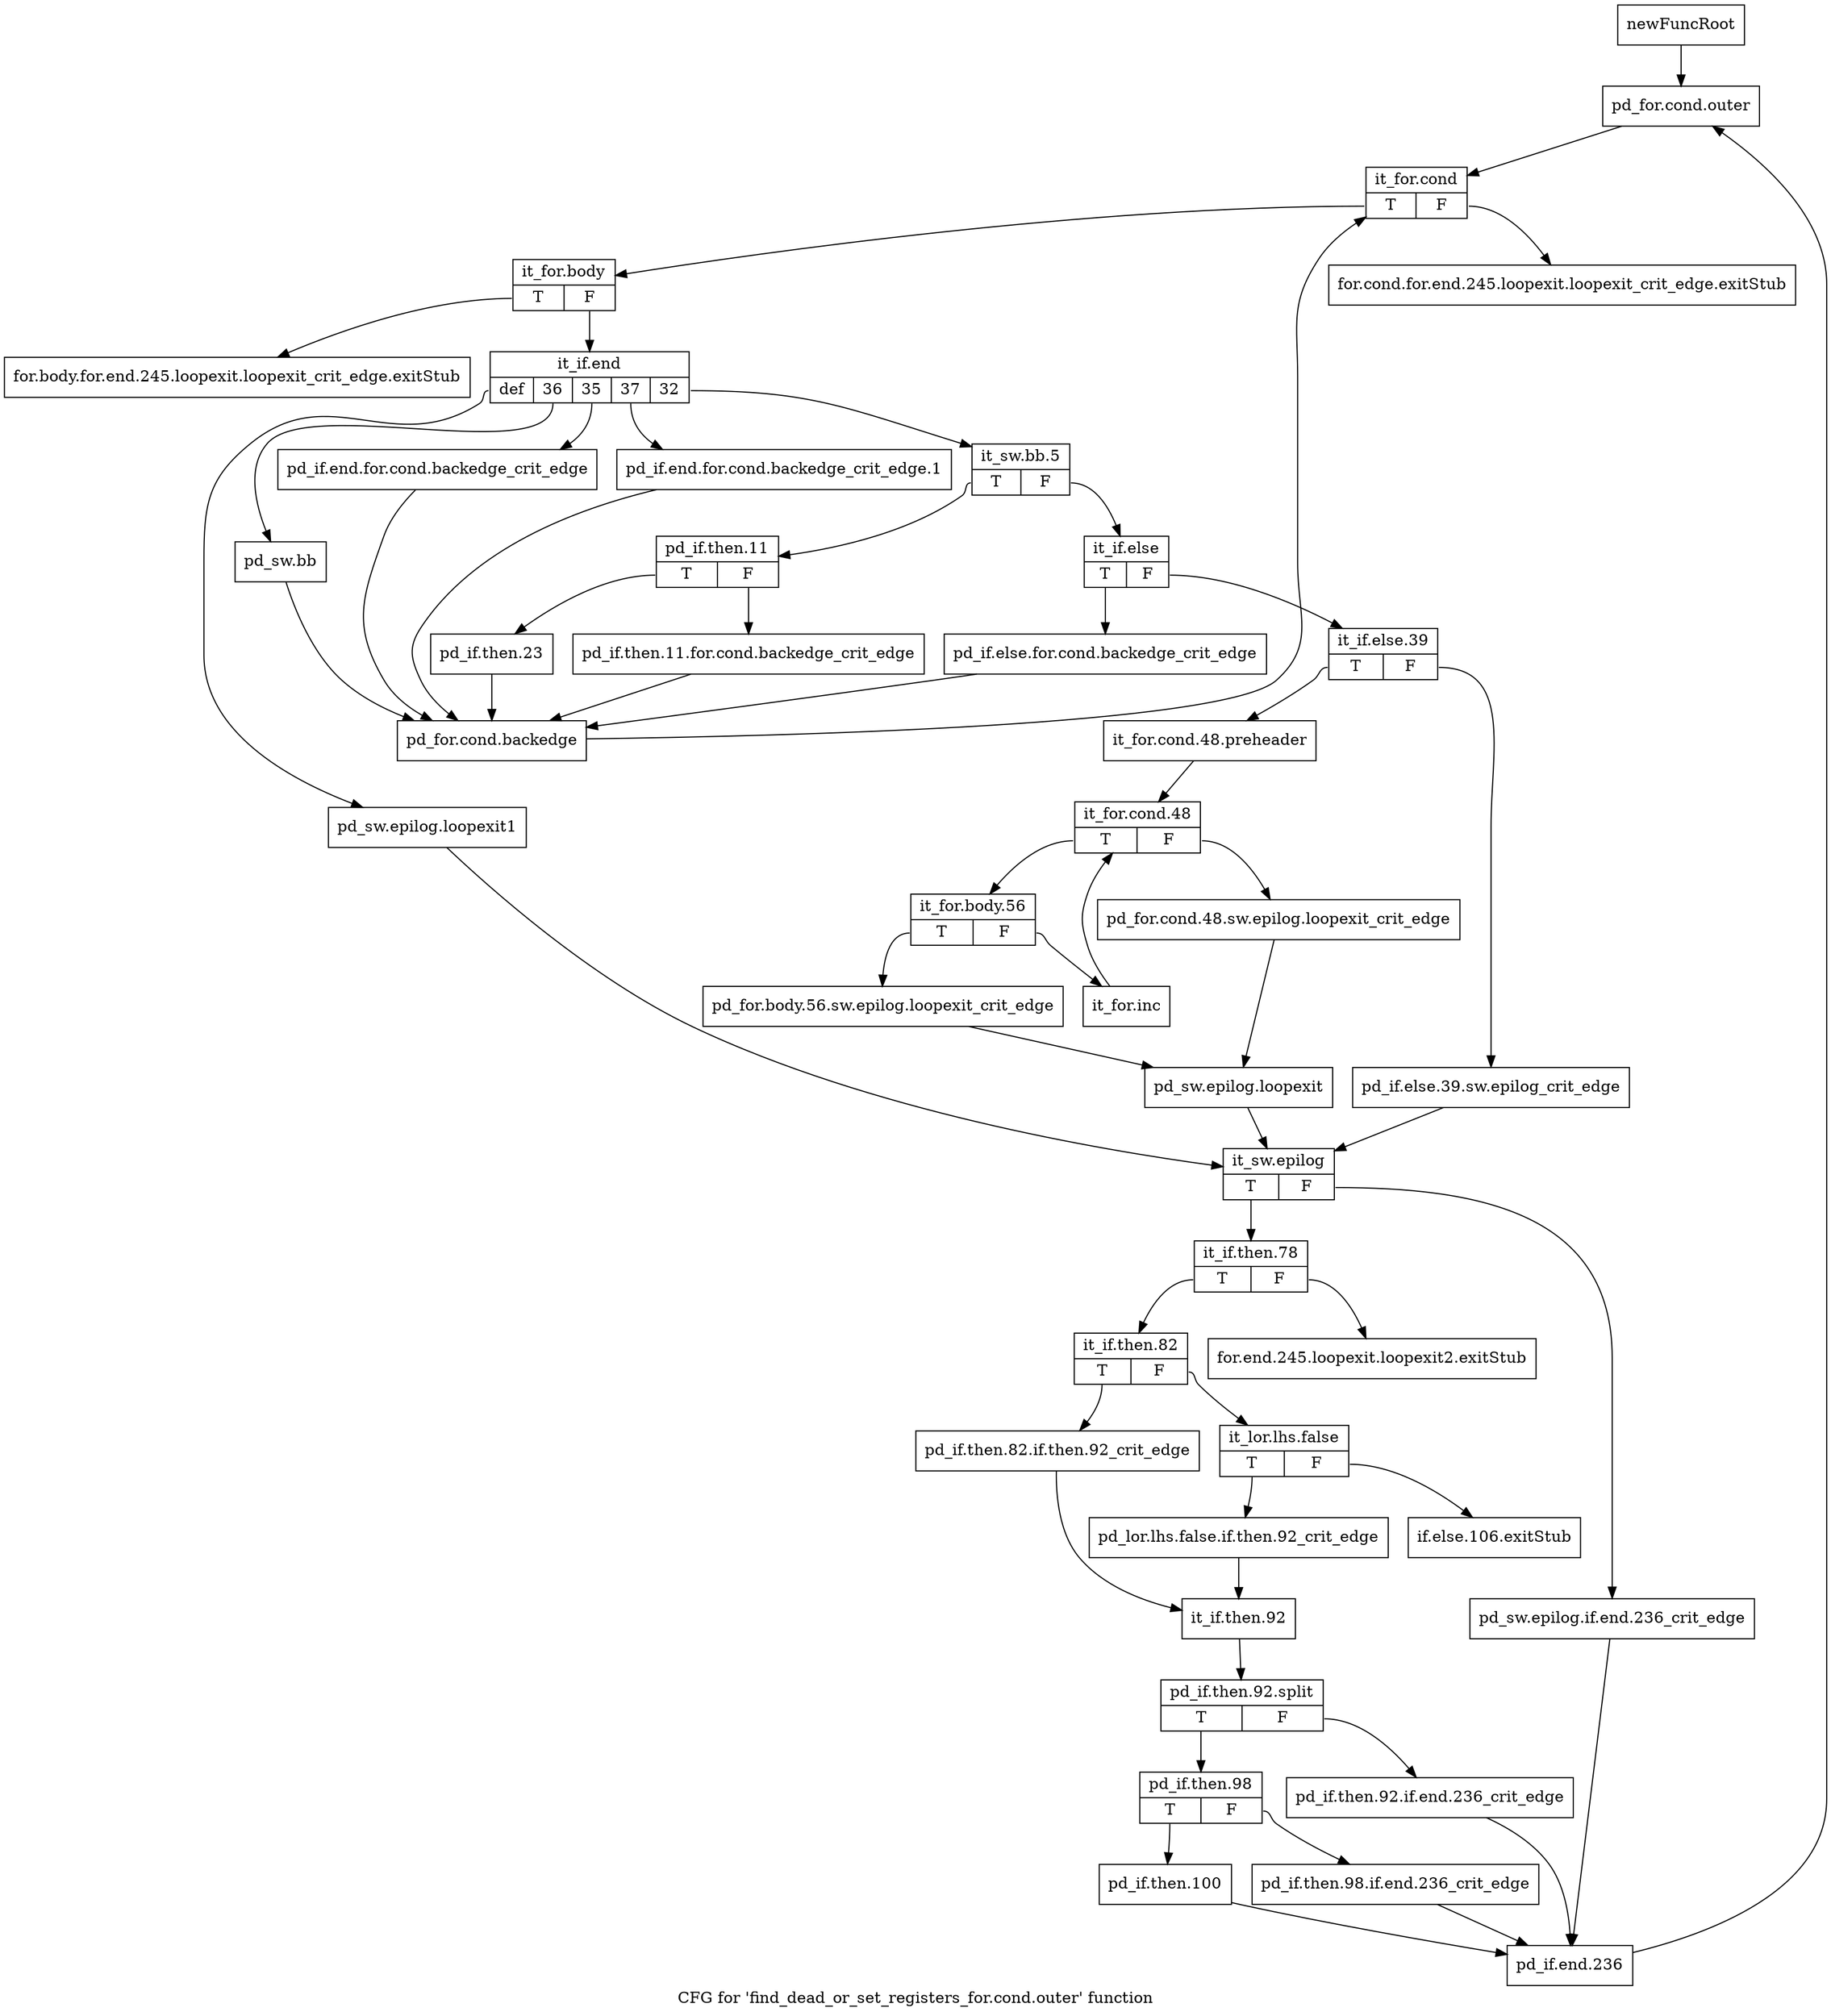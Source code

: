 digraph "CFG for 'find_dead_or_set_registers_for.cond.outer' function" {
	label="CFG for 'find_dead_or_set_registers_for.cond.outer' function";

	Node0xc073d40 [shape=record,label="{newFuncRoot}"];
	Node0xc073d40 -> Node0xc073ed0;
	Node0xc073d90 [shape=record,label="{for.cond.for.end.245.loopexit.loopexit_crit_edge.exitStub}"];
	Node0xc073de0 [shape=record,label="{for.body.for.end.245.loopexit.loopexit_crit_edge.exitStub}"];
	Node0xc073e30 [shape=record,label="{for.end.245.loopexit.loopexit2.exitStub}"];
	Node0xc073e80 [shape=record,label="{if.else.106.exitStub}"];
	Node0xc073ed0 [shape=record,label="{pd_for.cond.outer}"];
	Node0xc073ed0 -> Node0xc073f20;
	Node0xc073f20 [shape=record,label="{it_for.cond|{<s0>T|<s1>F}}"];
	Node0xc073f20:s0 -> Node0xc073f70;
	Node0xc073f20:s1 -> Node0xc073d90;
	Node0xc073f70 [shape=record,label="{it_for.body|{<s0>T|<s1>F}}"];
	Node0xc073f70:s0 -> Node0xc073de0;
	Node0xc073f70:s1 -> Node0xc073fc0;
	Node0xc073fc0 [shape=record,label="{it_if.end|{<s0>def|<s1>36|<s2>35|<s3>37|<s4>32}}"];
	Node0xc073fc0:s0 -> Node0xc074600;
	Node0xc073fc0:s1 -> Node0xc074560;
	Node0xc073fc0:s2 -> Node0xc074510;
	Node0xc073fc0:s3 -> Node0xc0744c0;
	Node0xc073fc0:s4 -> Node0xc074010;
	Node0xc074010 [shape=record,label="{it_sw.bb.5|{<s0>T|<s1>F}}"];
	Node0xc074010:s0 -> Node0xc0743d0;
	Node0xc074010:s1 -> Node0xc074060;
	Node0xc074060 [shape=record,label="{it_if.else|{<s0>T|<s1>F}}"];
	Node0xc074060:s0 -> Node0xc074380;
	Node0xc074060:s1 -> Node0xc0740b0;
	Node0xc0740b0 [shape=record,label="{it_if.else.39|{<s0>T|<s1>F}}"];
	Node0xc0740b0:s0 -> Node0xc074150;
	Node0xc0740b0:s1 -> Node0xc074100;
	Node0xc074100 [shape=record,label="{pd_if.else.39.sw.epilog_crit_edge}"];
	Node0xc074100 -> Node0xc074650;
	Node0xc074150 [shape=record,label="{it_for.cond.48.preheader}"];
	Node0xc074150 -> Node0xc0741a0;
	Node0xc0741a0 [shape=record,label="{it_for.cond.48|{<s0>T|<s1>F}}"];
	Node0xc0741a0:s0 -> Node0xc074240;
	Node0xc0741a0:s1 -> Node0xc0741f0;
	Node0xc0741f0 [shape=record,label="{pd_for.cond.48.sw.epilog.loopexit_crit_edge}"];
	Node0xc0741f0 -> Node0xc074330;
	Node0xc074240 [shape=record,label="{it_for.body.56|{<s0>T|<s1>F}}"];
	Node0xc074240:s0 -> Node0xc0742e0;
	Node0xc074240:s1 -> Node0xc074290;
	Node0xc074290 [shape=record,label="{it_for.inc}"];
	Node0xc074290 -> Node0xc0741a0;
	Node0xc0742e0 [shape=record,label="{pd_for.body.56.sw.epilog.loopexit_crit_edge}"];
	Node0xc0742e0 -> Node0xc074330;
	Node0xc074330 [shape=record,label="{pd_sw.epilog.loopexit}"];
	Node0xc074330 -> Node0xc074650;
	Node0xc074380 [shape=record,label="{pd_if.else.for.cond.backedge_crit_edge}"];
	Node0xc074380 -> Node0xc0745b0;
	Node0xc0743d0 [shape=record,label="{pd_if.then.11|{<s0>T|<s1>F}}"];
	Node0xc0743d0:s0 -> Node0xc074470;
	Node0xc0743d0:s1 -> Node0xc074420;
	Node0xc074420 [shape=record,label="{pd_if.then.11.for.cond.backedge_crit_edge}"];
	Node0xc074420 -> Node0xc0745b0;
	Node0xc074470 [shape=record,label="{pd_if.then.23}"];
	Node0xc074470 -> Node0xc0745b0;
	Node0xc0744c0 [shape=record,label="{pd_if.end.for.cond.backedge_crit_edge.1}"];
	Node0xc0744c0 -> Node0xc0745b0;
	Node0xc074510 [shape=record,label="{pd_if.end.for.cond.backedge_crit_edge}"];
	Node0xc074510 -> Node0xc0745b0;
	Node0xc074560 [shape=record,label="{pd_sw.bb}"];
	Node0xc074560 -> Node0xc0745b0;
	Node0xc0745b0 [shape=record,label="{pd_for.cond.backedge}"];
	Node0xc0745b0 -> Node0xc073f20;
	Node0xc074600 [shape=record,label="{pd_sw.epilog.loopexit1}"];
	Node0xc074600 -> Node0xc074650;
	Node0xc074650 [shape=record,label="{it_sw.epilog|{<s0>T|<s1>F}}"];
	Node0xc074650:s0 -> Node0xc0746f0;
	Node0xc074650:s1 -> Node0xc0746a0;
	Node0xc0746a0 [shape=record,label="{pd_sw.epilog.if.end.236_crit_edge}"];
	Node0xc0746a0 -> Node0xc074a10;
	Node0xc0746f0 [shape=record,label="{it_if.then.78|{<s0>T|<s1>F}}"];
	Node0xc0746f0:s0 -> Node0xc074740;
	Node0xc0746f0:s1 -> Node0xc073e30;
	Node0xc074740 [shape=record,label="{it_if.then.82|{<s0>T|<s1>F}}"];
	Node0xc074740:s0 -> Node0xc074830;
	Node0xc074740:s1 -> Node0xc074790;
	Node0xc074790 [shape=record,label="{it_lor.lhs.false|{<s0>T|<s1>F}}"];
	Node0xc074790:s0 -> Node0xc0747e0;
	Node0xc074790:s1 -> Node0xc073e80;
	Node0xc0747e0 [shape=record,label="{pd_lor.lhs.false.if.then.92_crit_edge}"];
	Node0xc0747e0 -> Node0xc074880;
	Node0xc074830 [shape=record,label="{pd_if.then.82.if.then.92_crit_edge}"];
	Node0xc074830 -> Node0xc074880;
	Node0xc074880 [shape=record,label="{it_if.then.92}"];
	Node0xc074880 -> Node0xfc7c570;
	Node0xfc7c570 [shape=record,label="{pd_if.then.92.split|{<s0>T|<s1>F}}"];
	Node0xfc7c570:s0 -> Node0xc074920;
	Node0xfc7c570:s1 -> Node0xc0748d0;
	Node0xc0748d0 [shape=record,label="{pd_if.then.92.if.end.236_crit_edge}"];
	Node0xc0748d0 -> Node0xc074a10;
	Node0xc074920 [shape=record,label="{pd_if.then.98|{<s0>T|<s1>F}}"];
	Node0xc074920:s0 -> Node0xc0749c0;
	Node0xc074920:s1 -> Node0xc074970;
	Node0xc074970 [shape=record,label="{pd_if.then.98.if.end.236_crit_edge}"];
	Node0xc074970 -> Node0xc074a10;
	Node0xc0749c0 [shape=record,label="{pd_if.then.100}"];
	Node0xc0749c0 -> Node0xc074a10;
	Node0xc074a10 [shape=record,label="{pd_if.end.236}"];
	Node0xc074a10 -> Node0xc073ed0;
}
